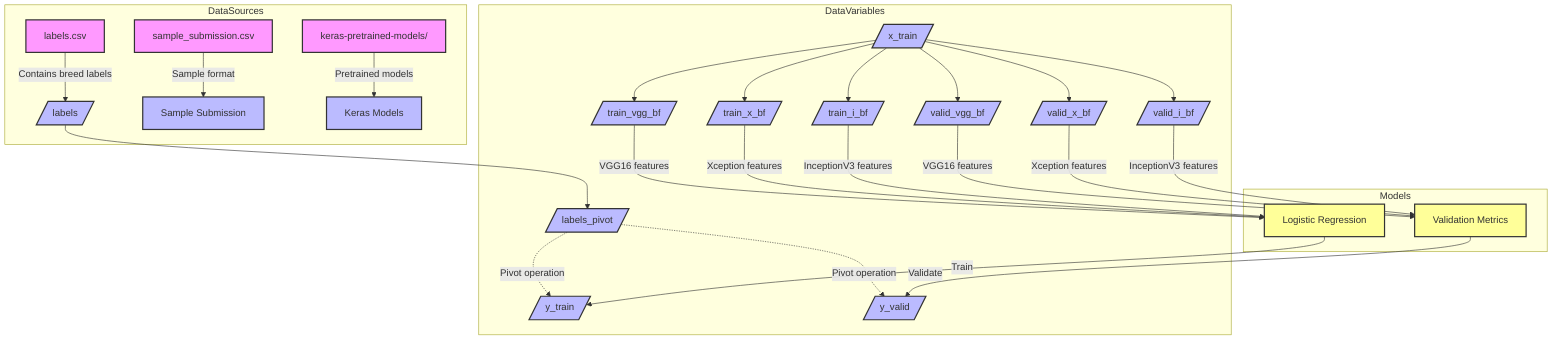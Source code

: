 flowchart TD
    subgraph DataSources
        A1["labels.csv"]:::dataSource -- Contains breed labels --> B1[/"labels"/]:::dataVariable
        A2["sample_submission.csv"]:::dataSource -- Sample format --> B2[Sample Submission]:::dataVariable
        A3["keras-pretrained-models/"]:::dataSource -- Pretrained models --> B3[Keras Models]:::dataVariable
    end
    
    subgraph DataVariables
        B1 --> C1[/"labels_pivot"/]:::dataVariable
        C1 -.-> |"Pivot operation"| D1[/"y_train"/]:::dataVariable
        C1 -.-> |"Pivot operation"| D2[/"y_valid"/]:::dataVariable

        E1[/"x_train"/]:::dataVariable --> F1[/"train_vgg_bf"/]:::dataVariable
        E1 --> F2[/"valid_vgg_bf"/]:::dataVariable
        E1 --> F3[/"train_x_bf"/]:::dataVariable
        E1 --> F4[/"valid_x_bf"/]:::dataVariable
        E1 --> F5[/"train_i_bf"/]:::dataVariable
        E1 --> F6[/"valid_i_bf"/]:::dataVariable
    end
    
    subgraph Models
        F1 -- "VGG16 features" --> G1[Logistic Regression]
        F2 -- "VGG16 features" --> H1[Validation Metrics]
        F3 -- "Xception features" --> G1
        F4 -- "Xception features" --> H1
        F5 -- "InceptionV3 features" --> G1
        F6 -- "InceptionV3 features" --> H1
    end
    
    classDef dataSource fill:#f9f,stroke:#333,stroke-width:2px;
    classDef dataVariable fill:#bbf,stroke:#333,stroke-width:2px;
    classDef model fill:#ff9,stroke:#333,stroke-width:2px;
    
    G1:::model -- "Train" --> D1
    H1:::model -- "Validate" --> D2

    %% Comment for each major transformation
    %% A1, A2, A3 are the initial data sources.
    %% B1, C1, D1, D2 show transformations involving data pivots and train/validation splits.
    %% E1, F1-F6 are for feature extraction using various models.
    %% G1 is the Logistic Regression model, trained and validated using bottleneck features.